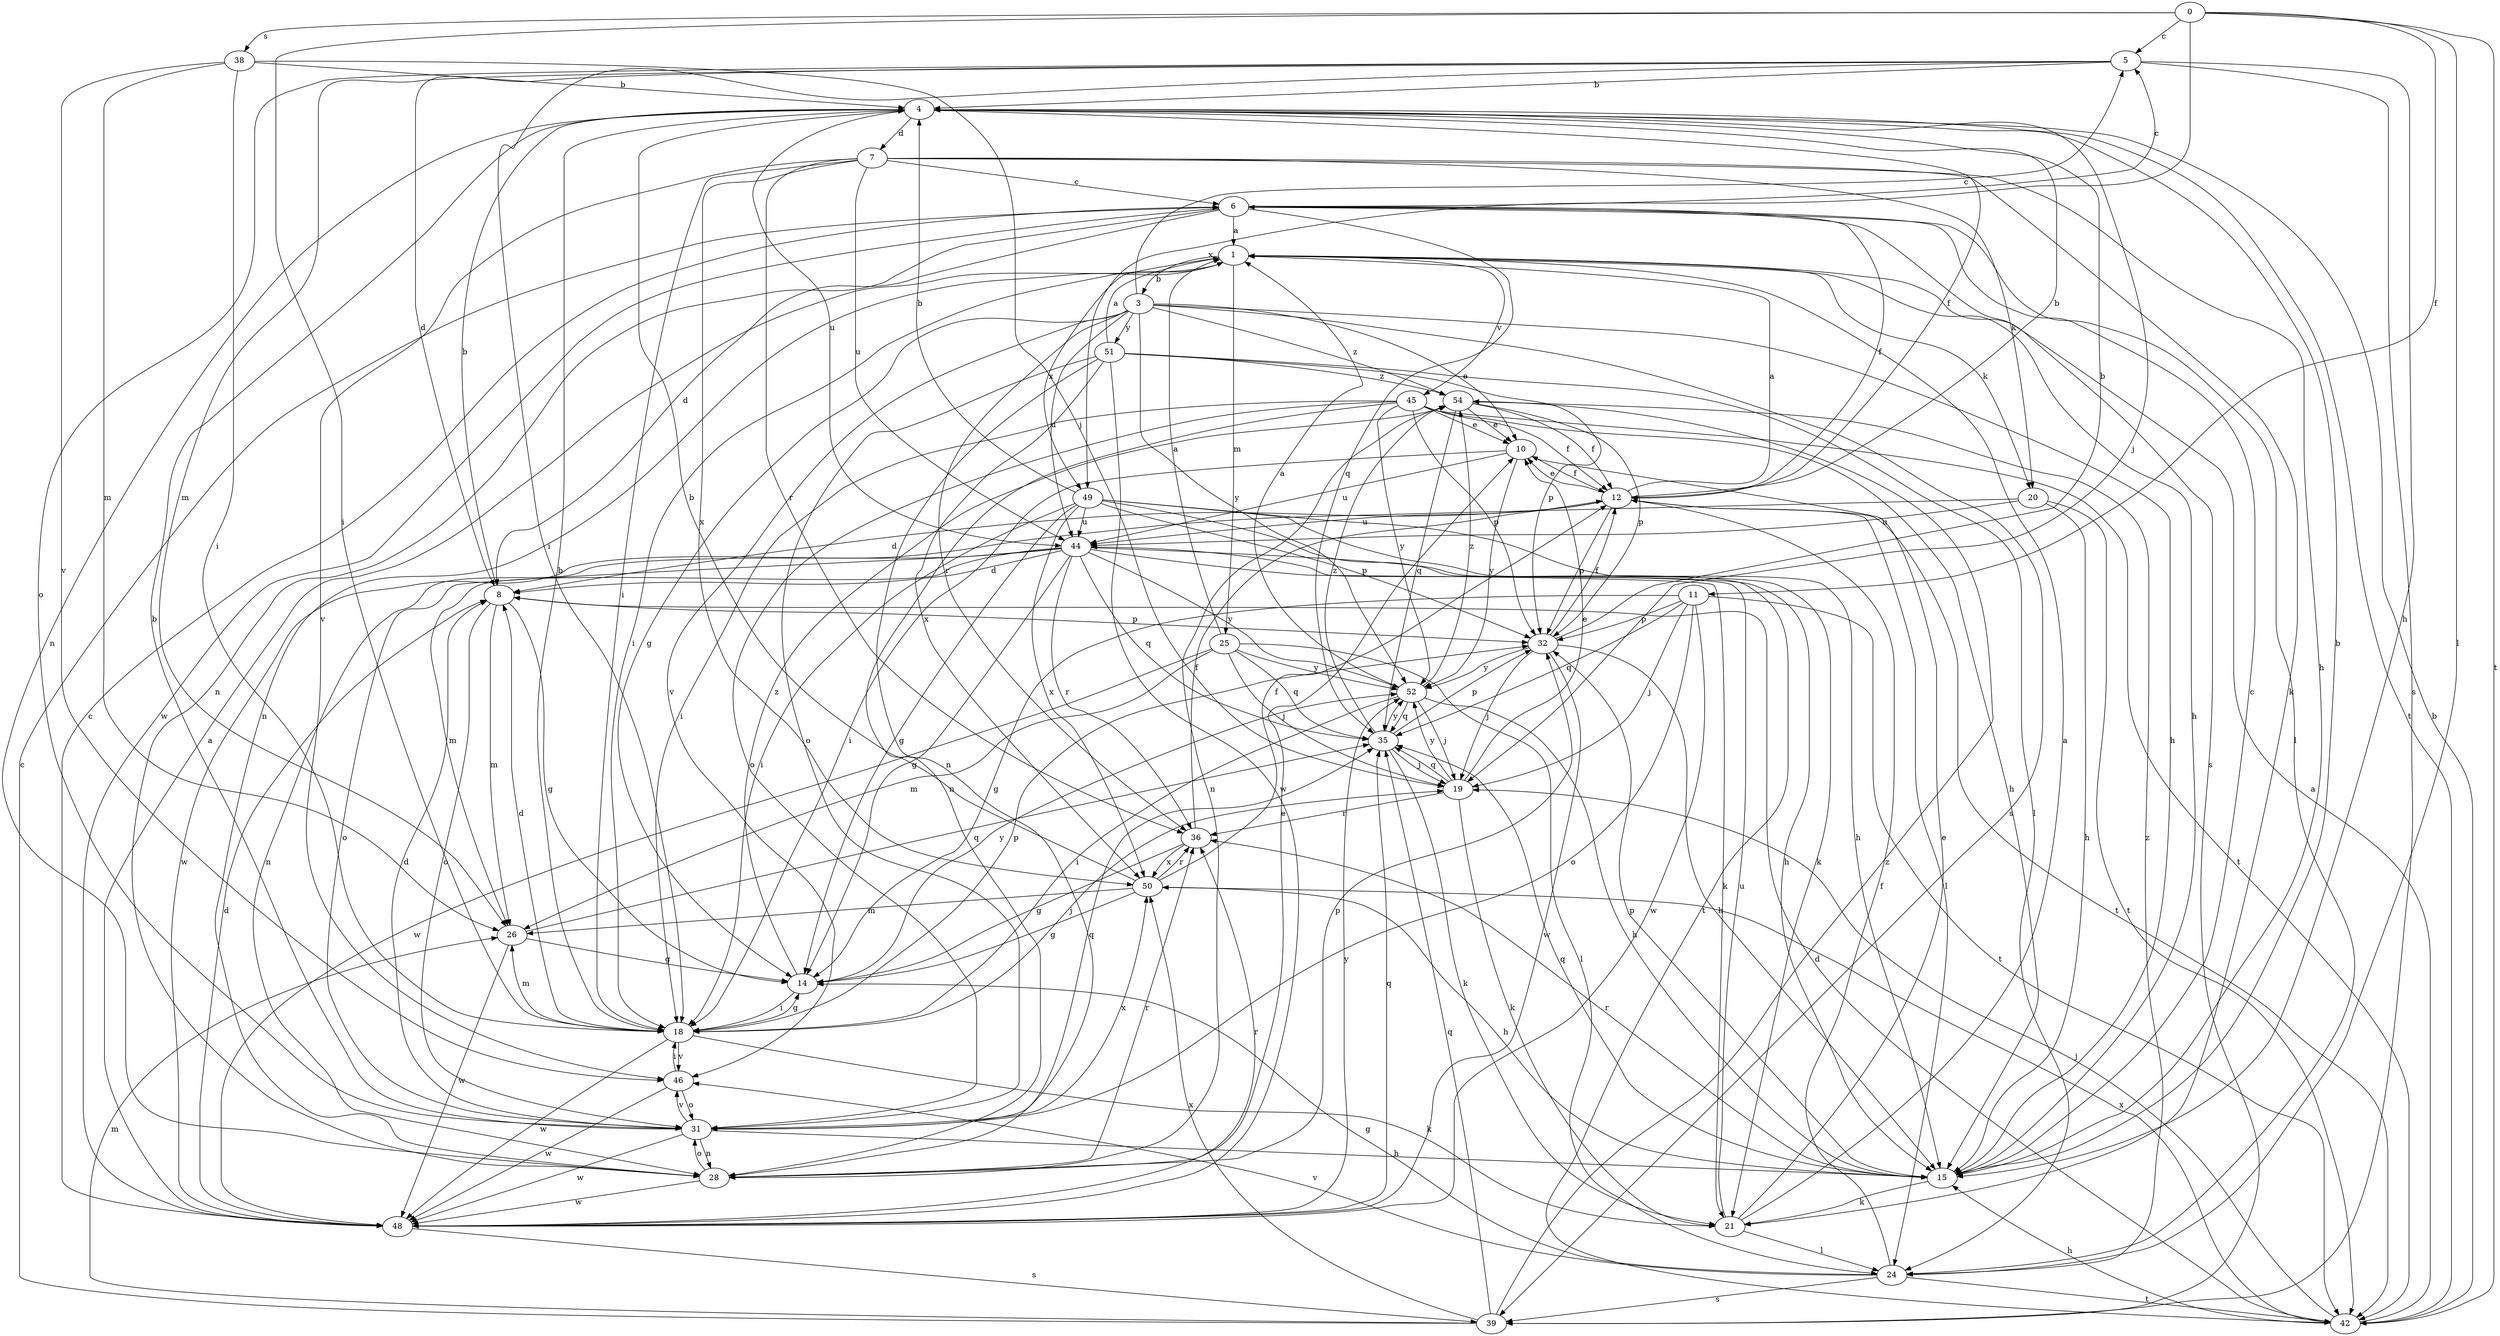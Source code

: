 strict digraph  {
0;
1;
3;
4;
5;
6;
7;
8;
10;
11;
12;
14;
15;
18;
19;
20;
21;
24;
25;
26;
28;
31;
32;
35;
36;
38;
39;
42;
44;
45;
46;
48;
49;
50;
51;
52;
54;
0 -> 5  [label=c];
0 -> 11  [label=f];
0 -> 18  [label=i];
0 -> 24  [label=l];
0 -> 38  [label=s];
0 -> 42  [label=t];
0 -> 49  [label=x];
1 -> 3  [label=b];
1 -> 15  [label=h];
1 -> 18  [label=i];
1 -> 20  [label=k];
1 -> 25  [label=m];
1 -> 28  [label=n];
1 -> 45  [label=v];
1 -> 49  [label=x];
3 -> 5  [label=c];
3 -> 10  [label=e];
3 -> 14  [label=g];
3 -> 15  [label=h];
3 -> 36  [label=r];
3 -> 39  [label=s];
3 -> 44  [label=u];
3 -> 46  [label=v];
3 -> 51  [label=y];
3 -> 52  [label=y];
3 -> 54  [label=z];
4 -> 7  [label=d];
4 -> 12  [label=f];
4 -> 19  [label=j];
4 -> 28  [label=n];
4 -> 42  [label=t];
4 -> 44  [label=u];
5 -> 4  [label=b];
5 -> 8  [label=d];
5 -> 15  [label=h];
5 -> 18  [label=i];
5 -> 26  [label=m];
5 -> 31  [label=o];
5 -> 39  [label=s];
6 -> 1  [label=a];
6 -> 5  [label=c];
6 -> 8  [label=d];
6 -> 12  [label=f];
6 -> 24  [label=l];
6 -> 28  [label=n];
6 -> 35  [label=q];
6 -> 39  [label=s];
6 -> 48  [label=w];
7 -> 6  [label=c];
7 -> 15  [label=h];
7 -> 18  [label=i];
7 -> 20  [label=k];
7 -> 21  [label=k];
7 -> 36  [label=r];
7 -> 44  [label=u];
7 -> 46  [label=v];
7 -> 50  [label=x];
8 -> 4  [label=b];
8 -> 14  [label=g];
8 -> 26  [label=m];
8 -> 31  [label=o];
8 -> 32  [label=p];
10 -> 12  [label=f];
10 -> 18  [label=i];
10 -> 44  [label=u];
10 -> 52  [label=y];
11 -> 14  [label=g];
11 -> 19  [label=j];
11 -> 31  [label=o];
11 -> 32  [label=p];
11 -> 35  [label=q];
11 -> 42  [label=t];
11 -> 48  [label=w];
12 -> 1  [label=a];
12 -> 4  [label=b];
12 -> 8  [label=d];
12 -> 10  [label=e];
12 -> 24  [label=l];
12 -> 32  [label=p];
12 -> 42  [label=t];
12 -> 44  [label=u];
14 -> 18  [label=i];
14 -> 52  [label=y];
14 -> 54  [label=z];
15 -> 4  [label=b];
15 -> 6  [label=c];
15 -> 21  [label=k];
15 -> 32  [label=p];
15 -> 35  [label=q];
15 -> 36  [label=r];
18 -> 4  [label=b];
18 -> 8  [label=d];
18 -> 14  [label=g];
18 -> 19  [label=j];
18 -> 21  [label=k];
18 -> 26  [label=m];
18 -> 32  [label=p];
18 -> 46  [label=v];
18 -> 48  [label=w];
19 -> 10  [label=e];
19 -> 21  [label=k];
19 -> 35  [label=q];
19 -> 36  [label=r];
19 -> 52  [label=y];
20 -> 15  [label=h];
20 -> 42  [label=t];
20 -> 44  [label=u];
20 -> 48  [label=w];
21 -> 1  [label=a];
21 -> 10  [label=e];
21 -> 24  [label=l];
21 -> 44  [label=u];
24 -> 12  [label=f];
24 -> 14  [label=g];
24 -> 39  [label=s];
24 -> 42  [label=t];
24 -> 46  [label=v];
24 -> 54  [label=z];
25 -> 1  [label=a];
25 -> 19  [label=j];
25 -> 24  [label=l];
25 -> 26  [label=m];
25 -> 35  [label=q];
25 -> 48  [label=w];
25 -> 52  [label=y];
26 -> 14  [label=g];
26 -> 35  [label=q];
26 -> 48  [label=w];
28 -> 10  [label=e];
28 -> 31  [label=o];
28 -> 32  [label=p];
28 -> 36  [label=r];
28 -> 48  [label=w];
31 -> 4  [label=b];
31 -> 8  [label=d];
31 -> 15  [label=h];
31 -> 28  [label=n];
31 -> 35  [label=q];
31 -> 46  [label=v];
31 -> 48  [label=w];
31 -> 50  [label=x];
32 -> 4  [label=b];
32 -> 12  [label=f];
32 -> 15  [label=h];
32 -> 19  [label=j];
32 -> 48  [label=w];
32 -> 52  [label=y];
35 -> 19  [label=j];
35 -> 21  [label=k];
35 -> 32  [label=p];
35 -> 52  [label=y];
35 -> 54  [label=z];
36 -> 12  [label=f];
36 -> 14  [label=g];
36 -> 50  [label=x];
38 -> 4  [label=b];
38 -> 18  [label=i];
38 -> 19  [label=j];
38 -> 26  [label=m];
38 -> 46  [label=v];
39 -> 6  [label=c];
39 -> 26  [label=m];
39 -> 35  [label=q];
39 -> 50  [label=x];
39 -> 54  [label=z];
42 -> 1  [label=a];
42 -> 4  [label=b];
42 -> 8  [label=d];
42 -> 15  [label=h];
42 -> 19  [label=j];
42 -> 50  [label=x];
44 -> 8  [label=d];
44 -> 14  [label=g];
44 -> 15  [label=h];
44 -> 21  [label=k];
44 -> 26  [label=m];
44 -> 28  [label=n];
44 -> 31  [label=o];
44 -> 35  [label=q];
44 -> 36  [label=r];
44 -> 52  [label=y];
45 -> 10  [label=e];
45 -> 12  [label=f];
45 -> 15  [label=h];
45 -> 18  [label=i];
45 -> 28  [label=n];
45 -> 31  [label=o];
45 -> 32  [label=p];
45 -> 42  [label=t];
45 -> 52  [label=y];
46 -> 18  [label=i];
46 -> 31  [label=o];
46 -> 48  [label=w];
48 -> 1  [label=a];
48 -> 6  [label=c];
48 -> 8  [label=d];
48 -> 35  [label=q];
48 -> 36  [label=r];
48 -> 39  [label=s];
48 -> 52  [label=y];
49 -> 4  [label=b];
49 -> 14  [label=g];
49 -> 15  [label=h];
49 -> 18  [label=i];
49 -> 21  [label=k];
49 -> 32  [label=p];
49 -> 42  [label=t];
49 -> 44  [label=u];
49 -> 50  [label=x];
50 -> 4  [label=b];
50 -> 12  [label=f];
50 -> 14  [label=g];
50 -> 15  [label=h];
50 -> 26  [label=m];
50 -> 36  [label=r];
51 -> 1  [label=a];
51 -> 24  [label=l];
51 -> 28  [label=n];
51 -> 31  [label=o];
51 -> 32  [label=p];
51 -> 48  [label=w];
51 -> 50  [label=x];
51 -> 54  [label=z];
52 -> 1  [label=a];
52 -> 15  [label=h];
52 -> 18  [label=i];
52 -> 19  [label=j];
52 -> 35  [label=q];
52 -> 54  [label=z];
54 -> 10  [label=e];
54 -> 12  [label=f];
54 -> 28  [label=n];
54 -> 32  [label=p];
54 -> 35  [label=q];
}
